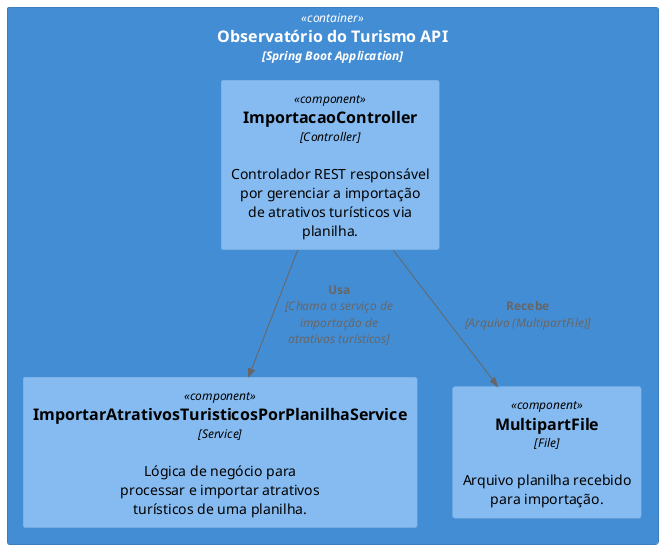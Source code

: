 @startuml
!define C4_COMPONENT
!include <C4/C4_Component.puml>

Container(api, "Observatório do Turismo API", "Spring Boot Application") {
    Component(controller, "ImportacaoController", "Controller", "Controlador REST responsável por gerenciar a importação de atrativos turísticos via planilha.")
    Component(service, "ImportarAtrativosTuristicosPorPlanilhaService", "Service", "Lógica de negócio para processar e importar atrativos turísticos de uma planilha.")
    Component(file, "MultipartFile", "File", "Arquivo planilha recebido para importação.")
}

Rel(controller, service, "Usa", "Chama o serviço de importação de atrativos turísticos")
Rel(controller, file, "Recebe", "Arquivo (MultipartFile)")
@enduml
